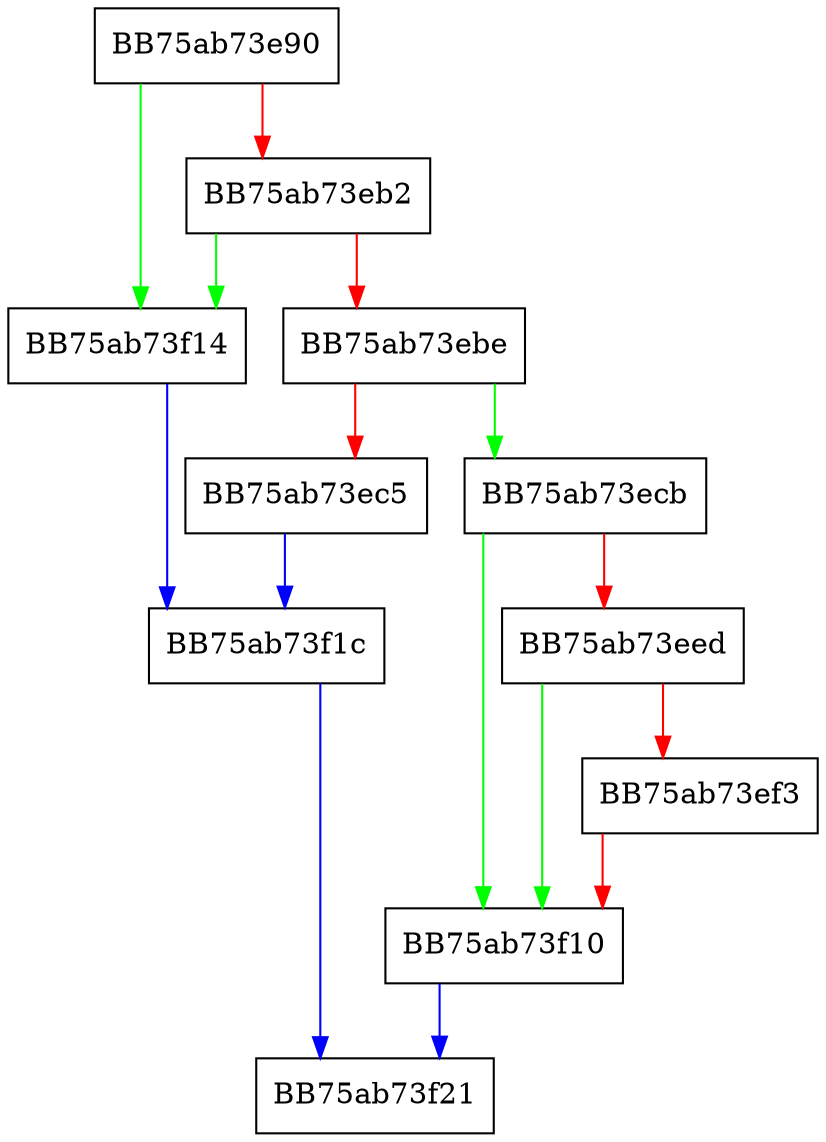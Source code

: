 digraph pfnDiagnosticConfigExists {
  node [shape="box"];
  graph [splines=ortho];
  BB75ab73e90 -> BB75ab73f14 [color="green"];
  BB75ab73e90 -> BB75ab73eb2 [color="red"];
  BB75ab73eb2 -> BB75ab73f14 [color="green"];
  BB75ab73eb2 -> BB75ab73ebe [color="red"];
  BB75ab73ebe -> BB75ab73ecb [color="green"];
  BB75ab73ebe -> BB75ab73ec5 [color="red"];
  BB75ab73ec5 -> BB75ab73f1c [color="blue"];
  BB75ab73ecb -> BB75ab73f10 [color="green"];
  BB75ab73ecb -> BB75ab73eed [color="red"];
  BB75ab73eed -> BB75ab73f10 [color="green"];
  BB75ab73eed -> BB75ab73ef3 [color="red"];
  BB75ab73ef3 -> BB75ab73f10 [color="red"];
  BB75ab73f10 -> BB75ab73f21 [color="blue"];
  BB75ab73f14 -> BB75ab73f1c [color="blue"];
  BB75ab73f1c -> BB75ab73f21 [color="blue"];
}